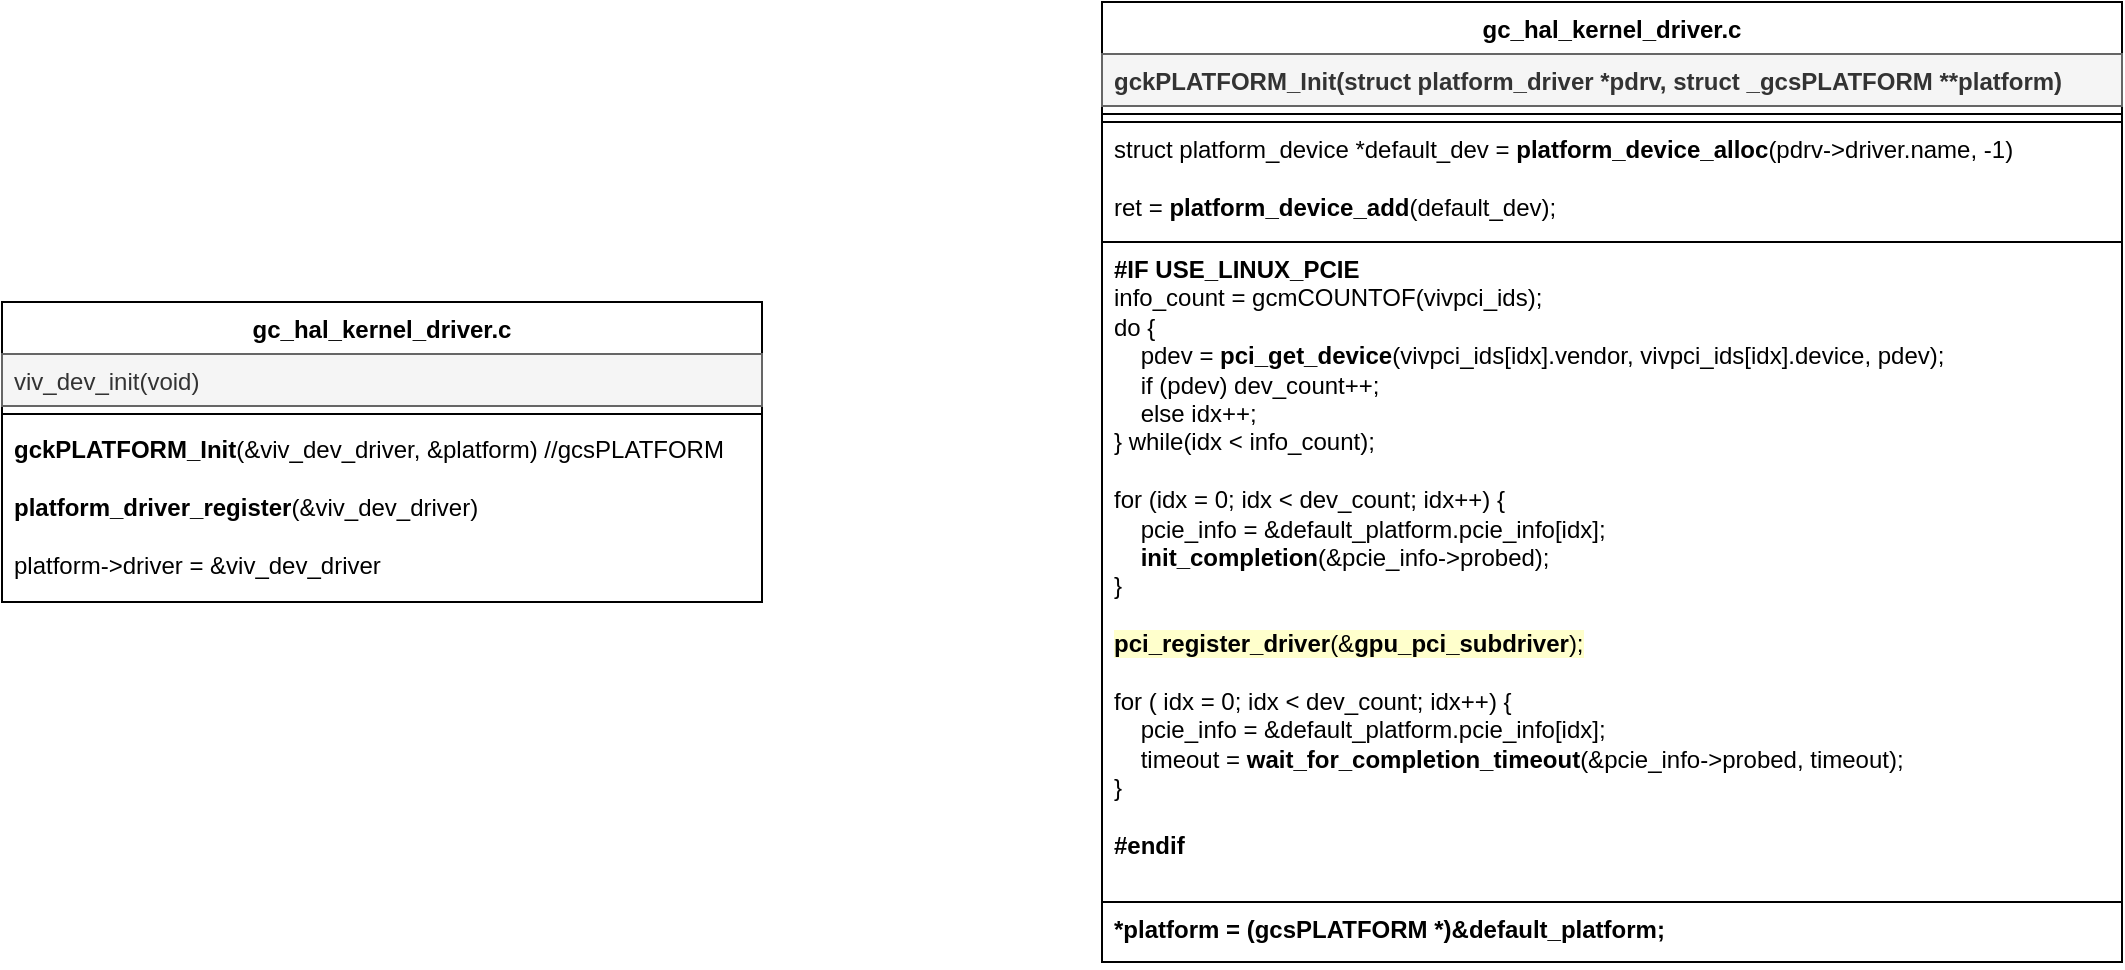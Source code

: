 <mxfile version="26.0.14">
  <diagram name="Page-1" id="wO5cqh8CYZ76xLUZRR5B">
    <mxGraphModel dx="836" dy="1594" grid="1" gridSize="10" guides="1" tooltips="1" connect="1" arrows="1" fold="1" page="1" pageScale="1" pageWidth="850" pageHeight="1100" math="0" shadow="0">
      <root>
        <mxCell id="0" />
        <mxCell id="1" parent="0" />
        <mxCell id="h7-dKMPolAdH-bQS6LUS-2" value="gc_hal_kernel_driver.c" style="swimlane;fontStyle=1;align=center;verticalAlign=top;childLayout=stackLayout;horizontal=1;startSize=26;horizontalStack=0;resizeParent=1;resizeParentMax=0;resizeLast=0;collapsible=1;marginBottom=0;whiteSpace=wrap;html=1;" vertex="1" parent="1">
          <mxGeometry x="50" y="70" width="380" height="150" as="geometry" />
        </mxCell>
        <mxCell id="h7-dKMPolAdH-bQS6LUS-3" value="viv_dev_init(void)" style="text;strokeColor=#666666;fillColor=#f5f5f5;align=left;verticalAlign=top;spacingLeft=4;spacingRight=4;overflow=hidden;rotatable=0;points=[[0,0.5],[1,0.5]];portConstraint=eastwest;whiteSpace=wrap;html=1;fontColor=#333333;" vertex="1" parent="h7-dKMPolAdH-bQS6LUS-2">
          <mxGeometry y="26" width="380" height="26" as="geometry" />
        </mxCell>
        <mxCell id="h7-dKMPolAdH-bQS6LUS-4" value="" style="line;strokeWidth=1;fillColor=none;align=left;verticalAlign=middle;spacingTop=-1;spacingLeft=3;spacingRight=3;rotatable=0;labelPosition=right;points=[];portConstraint=eastwest;strokeColor=inherit;" vertex="1" parent="h7-dKMPolAdH-bQS6LUS-2">
          <mxGeometry y="52" width="380" height="8" as="geometry" />
        </mxCell>
        <mxCell id="h7-dKMPolAdH-bQS6LUS-5" value="&lt;b&gt;gckPLATFORM_Init&lt;/b&gt;(&amp;amp;viv_dev_driver, &amp;amp;platform) //gcsPLATFORM&lt;div&gt;&lt;br&gt;&lt;/div&gt;&lt;div&gt;&lt;b&gt;platform_driver_register&lt;/b&gt;(&amp;amp;viv_dev_driver)&lt;/div&gt;&lt;div&gt;&lt;br&gt;&lt;/div&gt;&lt;div&gt;platform-&amp;gt;driver = &amp;amp;viv_dev_driver&lt;/div&gt;" style="text;strokeColor=none;fillColor=none;align=left;verticalAlign=top;spacingLeft=4;spacingRight=4;overflow=hidden;rotatable=0;points=[[0,0.5],[1,0.5]];portConstraint=eastwest;whiteSpace=wrap;html=1;" vertex="1" parent="h7-dKMPolAdH-bQS6LUS-2">
          <mxGeometry y="60" width="380" height="90" as="geometry" />
        </mxCell>
        <mxCell id="h7-dKMPolAdH-bQS6LUS-6" value="gc_hal_kernel_driver.c" style="swimlane;fontStyle=1;align=center;verticalAlign=top;childLayout=stackLayout;horizontal=1;startSize=26;horizontalStack=0;resizeParent=1;resizeParentMax=0;resizeLast=0;collapsible=1;marginBottom=0;whiteSpace=wrap;html=1;" vertex="1" parent="1">
          <mxGeometry x="600" y="-80" width="510" height="480" as="geometry" />
        </mxCell>
        <mxCell id="h7-dKMPolAdH-bQS6LUS-7" value="&lt;b&gt;gckPLATFORM_Init(struct platform_driver *pdrv, struct _gcsPLATFORM **platform)&lt;/b&gt;" style="text;strokeColor=#666666;fillColor=#f5f5f5;align=left;verticalAlign=top;spacingLeft=4;spacingRight=4;overflow=hidden;rotatable=0;points=[[0,0.5],[1,0.5]];portConstraint=eastwest;whiteSpace=wrap;html=1;fontColor=#333333;" vertex="1" parent="h7-dKMPolAdH-bQS6LUS-6">
          <mxGeometry y="26" width="510" height="26" as="geometry" />
        </mxCell>
        <mxCell id="h7-dKMPolAdH-bQS6LUS-8" value="" style="line;strokeWidth=1;fillColor=none;align=left;verticalAlign=middle;spacingTop=-1;spacingLeft=3;spacingRight=3;rotatable=0;labelPosition=right;points=[];portConstraint=eastwest;strokeColor=inherit;" vertex="1" parent="h7-dKMPolAdH-bQS6LUS-6">
          <mxGeometry y="52" width="510" height="8" as="geometry" />
        </mxCell>
        <mxCell id="h7-dKMPolAdH-bQS6LUS-9" value="struct platform_device *default_dev = &lt;b&gt;platform_device_alloc&lt;/b&gt;(pdrv-&amp;gt;driver.name, -1)&lt;div&gt;&lt;br&gt;&lt;/div&gt;&lt;div&gt;ret = &lt;b&gt;platform_device_add&lt;/b&gt;(default_dev);&lt;/div&gt;" style="text;strokeColor=default;fillColor=none;align=left;verticalAlign=top;spacingLeft=4;spacingRight=4;overflow=hidden;rotatable=0;points=[[0,0.5],[1,0.5]];portConstraint=eastwest;whiteSpace=wrap;html=1;" vertex="1" parent="h7-dKMPolAdH-bQS6LUS-6">
          <mxGeometry y="60" width="510" height="60" as="geometry" />
        </mxCell>
        <mxCell id="h7-dKMPolAdH-bQS6LUS-10" value="&lt;div&gt;&lt;b&gt;#IF USE_LINUX_PCIE&lt;/b&gt;&lt;/div&gt;&lt;div&gt;info_count = gcmCOUNTOF(vivpci_ids);&lt;/div&gt;&lt;div&gt;do {&lt;/div&gt;&lt;div&gt;&amp;nbsp; &amp;nbsp; pdev = &lt;b&gt;pci_get_device&lt;/b&gt;(vivpci_ids[idx].vendor, vivpci_ids[idx].device, pdev);&lt;/div&gt;&lt;div&gt;&amp;nbsp; &amp;nbsp; if (pdev) dev_count++;&lt;/div&gt;&lt;div&gt;&amp;nbsp; &amp;nbsp; else idx++;&lt;/div&gt;&lt;div&gt;} while(idx &amp;lt; info_count);&lt;/div&gt;&lt;div&gt;&lt;br&gt;&lt;/div&gt;&lt;div&gt;for (idx = 0; idx &amp;lt; dev_count; idx++) {&lt;/div&gt;&lt;div&gt;&amp;nbsp; &amp;nbsp; pcie_info = &amp;amp;default_platform.pcie_info[idx];&lt;/div&gt;&lt;div&gt;&amp;nbsp; &amp;nbsp; &lt;b&gt;init_completion&lt;/b&gt;(&amp;amp;pcie_info-&amp;gt;probed);&lt;/div&gt;&lt;div&gt;}&lt;/div&gt;&lt;div&gt;&lt;br&gt;&lt;/div&gt;&lt;div&gt;&lt;span style=&quot;background-color: light-dark(rgb(255, 255, 204), rgb(255, 255, 255));&quot;&gt;&lt;b&gt;pci_register_driver&lt;/b&gt;(&amp;amp;&lt;b&gt;gpu_pci_subdriver&lt;/b&gt;);&lt;/span&gt;&lt;/div&gt;&lt;div&gt;&lt;span style=&quot;background-color: light-dark(rgb(255, 255, 204), rgb(255, 255, 255));&quot;&gt;&lt;font&gt;&lt;br&gt;&lt;/font&gt;&lt;/span&gt;&lt;/div&gt;&lt;div&gt;&lt;font style=&quot;background-color: light-dark(#ffffff, var(--ge-dark-color, #121212));&quot;&gt;for ( idx = 0; idx &amp;lt; dev_count; idx++) {&lt;/font&gt;&lt;/div&gt;&lt;div&gt;&lt;font style=&quot;background-color: light-dark(#ffffff, var(--ge-dark-color, #121212));&quot;&gt;&amp;nbsp; &amp;nbsp; pcie_info = &amp;amp;default_platform.pcie_info[idx];&lt;/font&gt;&lt;/div&gt;&lt;div&gt;&lt;font style=&quot;background-color: light-dark(#ffffff, var(--ge-dark-color, #121212));&quot;&gt;&amp;nbsp; &amp;nbsp; timeout = &lt;b&gt;wait_for_completion_timeout&lt;/b&gt;(&amp;amp;pcie_info-&amp;gt;probed, timeout);&lt;/font&gt;&lt;/div&gt;&lt;div&gt;&lt;font style=&quot;background-color: light-dark(#ffffff, var(--ge-dark-color, #121212));&quot;&gt;}&lt;/font&gt;&lt;/div&gt;&lt;div&gt;&lt;br&gt;&lt;/div&gt;&lt;div&gt;&lt;b&gt;#endif&lt;/b&gt;&lt;/div&gt;" style="text;strokeColor=default;fillColor=none;align=left;verticalAlign=top;spacingLeft=4;spacingRight=4;overflow=hidden;rotatable=0;points=[[0,0.5],[1,0.5]];portConstraint=eastwest;whiteSpace=wrap;html=1;" vertex="1" parent="h7-dKMPolAdH-bQS6LUS-6">
          <mxGeometry y="120" width="510" height="330" as="geometry" />
        </mxCell>
        <mxCell id="h7-dKMPolAdH-bQS6LUS-11" value="&lt;div&gt;&lt;b&gt;*platform = (gcsPLATFORM *)&amp;amp;default_platform;&lt;/b&gt;&lt;/div&gt;" style="text;strokeColor=default;fillColor=none;align=left;verticalAlign=top;spacingLeft=4;spacingRight=4;overflow=hidden;rotatable=0;points=[[0,0.5],[1,0.5]];portConstraint=eastwest;whiteSpace=wrap;html=1;" vertex="1" parent="h7-dKMPolAdH-bQS6LUS-6">
          <mxGeometry y="450" width="510" height="30" as="geometry" />
        </mxCell>
      </root>
    </mxGraphModel>
  </diagram>
</mxfile>
